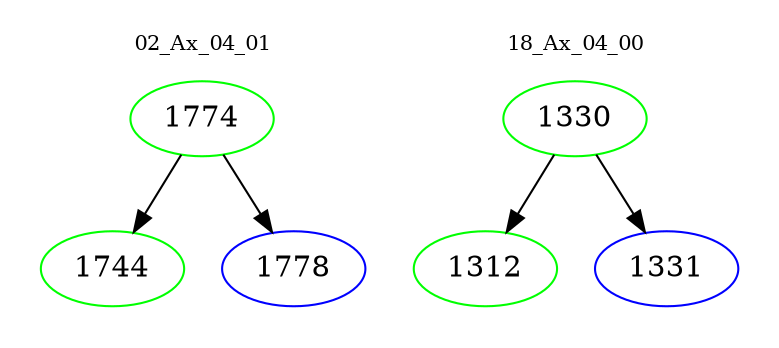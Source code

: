 digraph{
subgraph cluster_0 {
color = white
label = "02_Ax_04_01";
fontsize=10;
T0_1774 [label="1774", color="green"]
T0_1774 -> T0_1744 [color="black"]
T0_1744 [label="1744", color="green"]
T0_1774 -> T0_1778 [color="black"]
T0_1778 [label="1778", color="blue"]
}
subgraph cluster_1 {
color = white
label = "18_Ax_04_00";
fontsize=10;
T1_1330 [label="1330", color="green"]
T1_1330 -> T1_1312 [color="black"]
T1_1312 [label="1312", color="green"]
T1_1330 -> T1_1331 [color="black"]
T1_1331 [label="1331", color="blue"]
}
}
